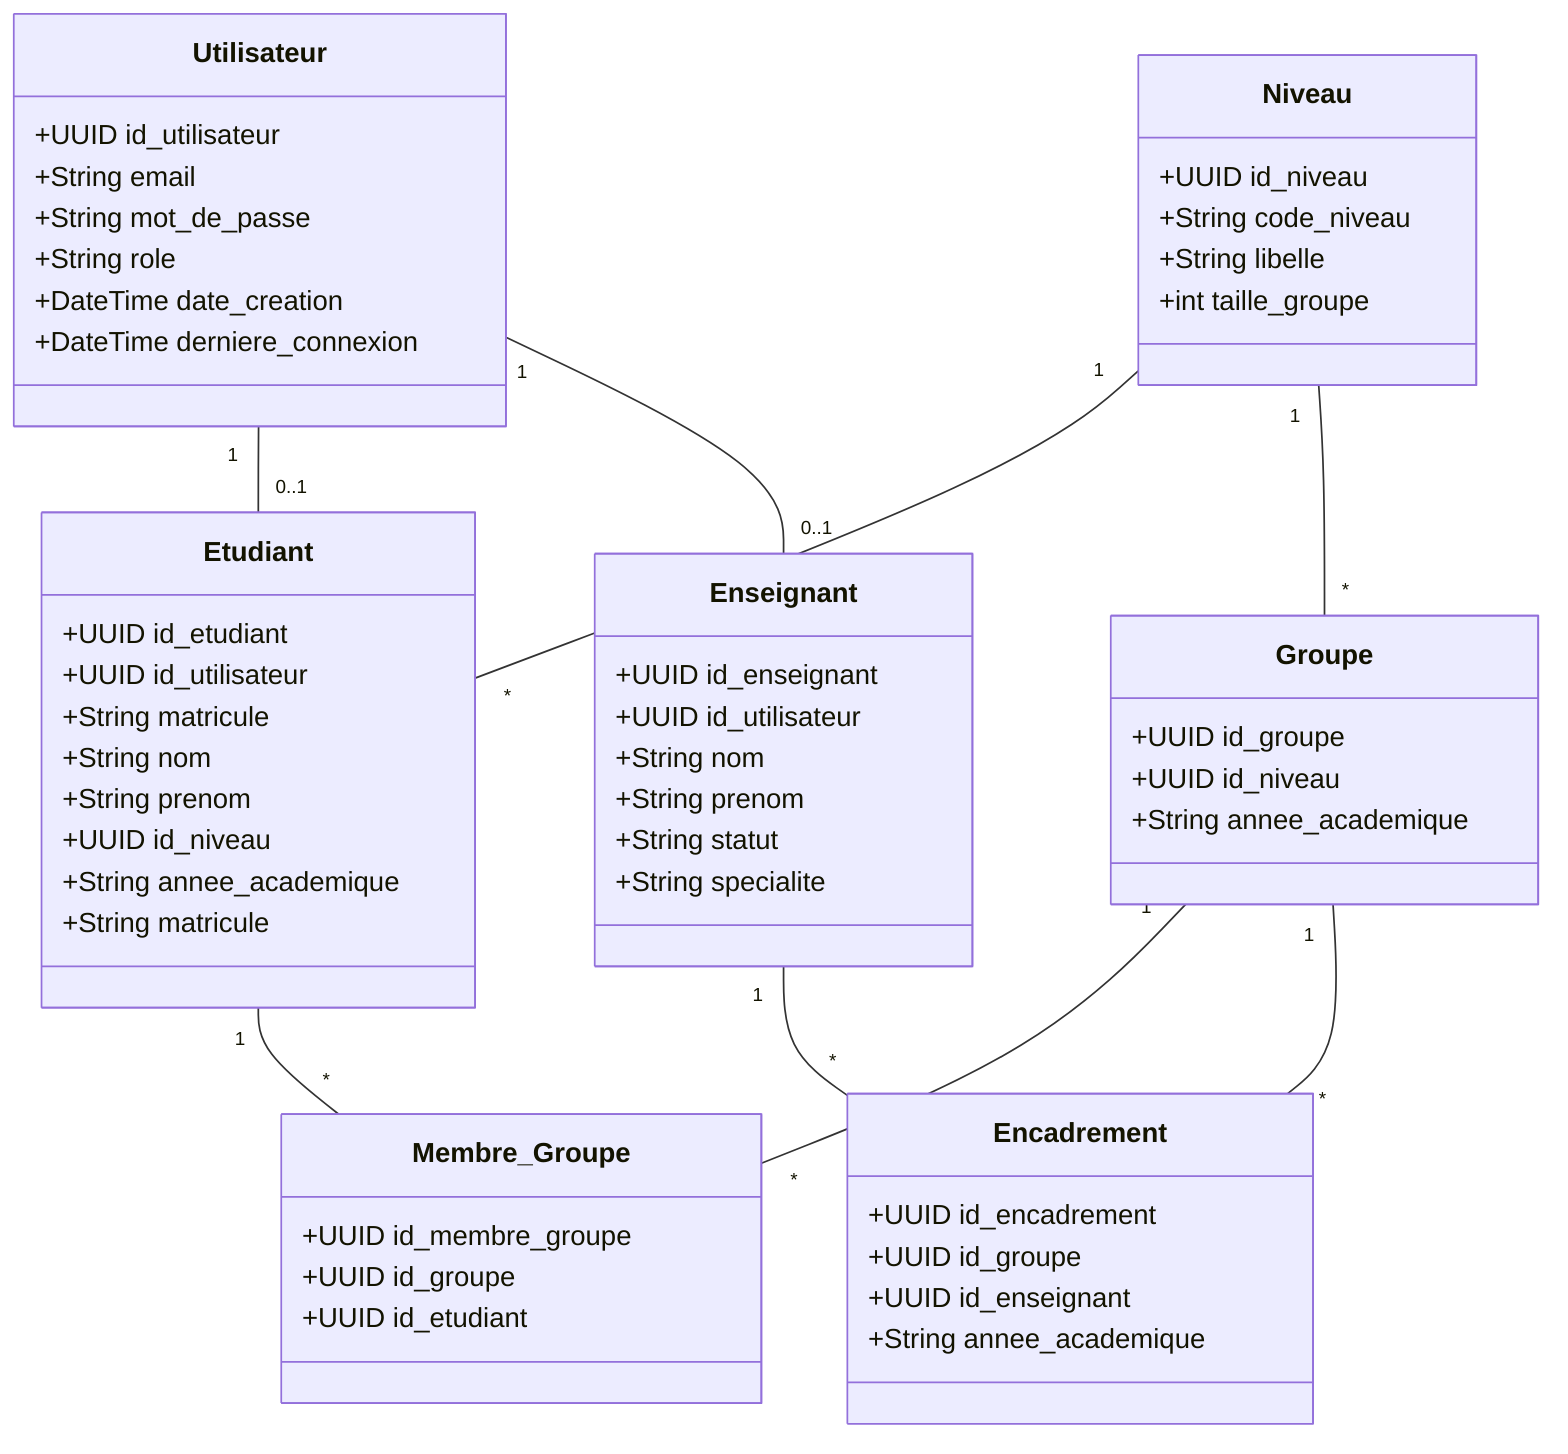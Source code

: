 classDiagram
    class Utilisateur {
        +UUID id_utilisateur
        +String email
        +String mot_de_passe
        +String role
        +DateTime date_creation
        +DateTime derniere_connexion
    }

    class Niveau {
        +UUID id_niveau
        +String code_niveau
        +String libelle
        +int taille_groupe
    }

    class Etudiant {
        +UUID id_etudiant
        +UUID id_utilisateur
        +String matricule
        +String nom
        +String prenom
        +UUID id_niveau
        +String annee_academique
        +String matricule
    }

    class Enseignant {
        +UUID id_enseignant
        +UUID id_utilisateur
        +String nom
        +String prenom
        +String statut
        +String specialite
    }

    class Groupe {
        +UUID id_groupe
        +UUID id_niveau
        +String annee_academique
    }

    class Encadrement {
        +UUID id_encadrement
        +UUID id_groupe
        +UUID id_enseignant
        +String annee_academique
    }

    class Membre_Groupe {
        +UUID id_membre_groupe
        +UUID id_groupe
        +UUID id_etudiant
    }

    Utilisateur "1" -- "0..1" Etudiant
    Utilisateur "1" -- "0..1" Enseignant
    Niveau "1" -- "*" Etudiant
    Niveau "1" -- "*" Groupe
    Groupe "1" -- "*" Membre_Groupe
    Etudiant "1" -- "*" Membre_Groupe
    Groupe "1" -- "*" Encadrement
    Enseignant "1" -- "*" Encadrement